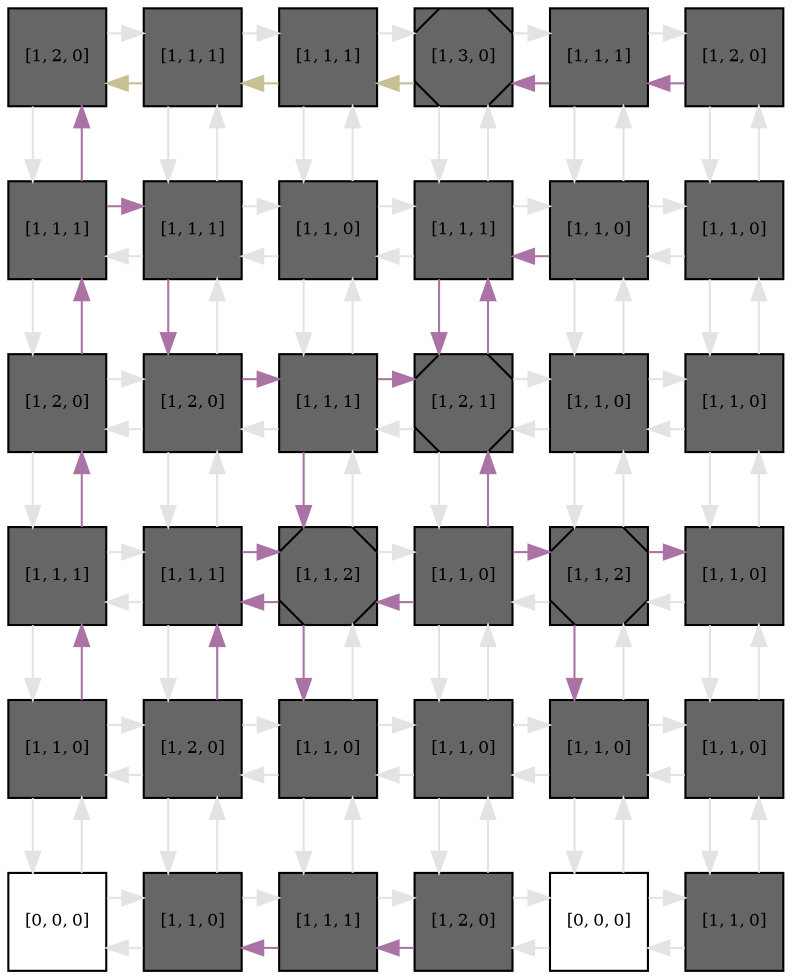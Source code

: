 digraph layout  {
rankdir=TB;
splines=ortho;
node [fixedsize=false, style=filled, width="0.6"];
edge [constraint=false];
0 [fillcolor="#666666", fontsize=8, label="[1, 2, 0]", shape=square, tooltip="name:  Mevalonic_Acid ,\nin_degree: 2,\nout_degree: 2"];
1 [fillcolor="#666666", fontsize=8, label="[1, 1, 1]", shape=square, tooltip="name:  Mevalonyl_pyrophosphate ,\nin_degree: 3,\nout_degree: 3"];
2 [fillcolor="#666666", fontsize=8, label="[1, 1, 1]", shape=square, tooltip="name:  HMG_CoA_Synthase ,\nin_degree: 3,\nout_degree: 3"];
3 [fillcolor="#666666", fontsize=8, label="[1, 3, 0]", shape=Msquare, tooltip="name:  HMG_CoA ,\nin_degree: 3,\nout_degree: 3"];
4 [fillcolor="#666666", fontsize=8, label="[1, 1, 1]", shape=square, tooltip="name:  Acetyl_CoA ,\nin_degree: 3,\nout_degree: 3"];
5 [fillcolor="#666666", fontsize=8, label="[1, 2, 0]", shape=square, tooltip="name:  Acetoacetyl_CoA ,\nin_degree: 2,\nout_degree: 2"];
6 [fillcolor="#666666", fontsize=8, label="[1, 1, 1]", shape=square, tooltip="name:  Dimethyl_allyl_pyrophosphate ,\nin_degree: 3,\nout_degree: 3"];
7 [fillcolor="#666666", fontsize=8, label="[1, 1, 1]", shape=square, tooltip="name:  Isopentenyl_pyrophosphate ,\nin_degree: 4,\nout_degree: 4"];
8 [fillcolor="#666666", fontsize=8, label="[1, 1, 0]", shape=square, tooltip="name:  HMG_CoA_Synthase_RNA ,\nin_degree: 4,\nout_degree: 4"];
9 [fillcolor="#666666", fontsize=8, label="[1, 1, 1]", shape=square, tooltip="name:  HMG_CoA_Synthase_gene ,\nin_degree: 4,\nout_degree: 4"];
10 [fillcolor="#666666", fontsize=8, label="[1, 1, 0]", shape=square, tooltip="name:  FPP_Synthase ,\nin_degree: 4,\nout_degree: 4"];
11 [fillcolor="#666666", fontsize=8, label="[1, 1, 0]", shape=square, tooltip="name:  Acetyl_CoA_acetyltransferase ,\nin_degree: 3,\nout_degree: 3"];
12 [fillcolor="#666666", fontsize=8, label="[1, 2, 0]", shape=square, tooltip="name:  HMG_CoA_Reductase ,\nin_degree: 3,\nout_degree: 3"];
13 [fillcolor="#666666", fontsize=8, label="[1, 2, 0]", shape=square, tooltip="name:  Geranyl_pyrophosphate ,\nin_degree: 4,\nout_degree: 4"];
14 [fillcolor="#666666", fontsize=8, label="[1, 1, 1]", shape=square, tooltip="name:  Squaline ,\nin_degree: 4,\nout_degree: 4"];
15 [fillcolor="#666666", fontsize=8, label="[1, 2, 1]", shape=Msquare, tooltip="name:  Farnesyl_pyrophosphate ,\nin_degree: 4,\nout_degree: 4"];
16 [fillcolor="#666666", fontsize=8, label="[1, 1, 0]", shape=square, tooltip="name:  FPP_Synthase_RNA ,\nin_degree: 4,\nout_degree: 4"];
17 [fillcolor="#666666", fontsize=8, label="[1, 1, 0]", shape=square, tooltip="name:  Acetyl_CoA_acetyltransferase_RNA ,\nin_degree: 3,\nout_degree: 3"];
18 [fillcolor="#666666", fontsize=8, label="[1, 1, 1]", shape=square, tooltip="name:  HMG_CoA_Reductase_RNA ,\nin_degree: 3,\nout_degree: 3"];
19 [fillcolor="#666666", fontsize=8, label="[1, 1, 1]", shape=square, tooltip="name:  HMG_CoA_Reductase_gene ,\nin_degree: 4,\nout_degree: 4"];
20 [fillcolor="#666666", fontsize=8, label="[1, 1, 2]", shape=Msquare, tooltip="name:  pSREBP ,\nin_degree: 4,\nout_degree: 4"];
21 [fillcolor="#666666", fontsize=8, label="[1, 1, 0]", shape=square, tooltip="name:  mSREBP ,\nin_degree: 4,\nout_degree: 4"];
22 [fillcolor="#666666", fontsize=8, label="[1, 1, 2]", shape=Msquare, tooltip="name:  FPP_Synthase_gene ,\nin_degree: 4,\nout_degree: 4"];
23 [fillcolor="#666666", fontsize=8, label="[1, 1, 0]", shape=square, tooltip="name:  Acetyl_CoA_acetyltransferase_gene ,\nin_degree: 3,\nout_degree: 3"];
24 [fillcolor="#666666", fontsize=8, label="[1, 1, 0]", shape=square, tooltip="name:  Statins ,\nin_degree: 3,\nout_degree: 3"];
25 [fillcolor="#666666", fontsize=8, label="[1, 2, 0]", shape=square, tooltip="name:  SREBP_SCAP ,\nin_degree: 4,\nout_degree: 4"];
26 [fillcolor="#666666", fontsize=8, label="[1, 1, 0]", shape=square, tooltip="name:  Lanosterol ,\nin_degree: 4,\nout_degree: 4"];
27 [fillcolor="#666666", fontsize=8, label="[1, 1, 0]", shape=square, tooltip="name:  Desmosterol ,\nin_degree: 4,\nout_degree: 4"];
28 [fillcolor="#666666", fontsize=8, label="[1, 1, 0]", shape=square, tooltip="name:  Cyp51_gene ,\nin_degree: 4,\nout_degree: 4"];
29 [fillcolor="#666666", fontsize=8, label="[1, 1, 0]", shape=square, tooltip="name:  Cyp51_RNA ,\nin_degree: 3,\nout_degree: 3"];
30 [fillcolor="#FFFFFF", fontsize=8, label="[0, 0, 0]", shape=square, tooltip="name: None,\nin_degree: 2,\nout_degree: 2"];
31 [fillcolor="#666666", fontsize=8, label="[1, 1, 0]", shape=square, tooltip="name:  Insig_SREBP_SCAP ,\nin_degree: 3,\nout_degree: 3"];
32 [fillcolor="#666666", fontsize=8, label="[1, 1, 1]", shape=square, tooltip="name:  Septdehydrocholesterol ,\nin_degree: 3,\nout_degree: 3"];
33 [fillcolor="#666666", fontsize=8, label="[1, 2, 0]", shape=square, tooltip="name:  Cholesterol ,\nin_degree: 3,\nout_degree: 3"];
34 [fillcolor="#FFFFFF", fontsize=8, label="[0, 0, 0]", shape=square, tooltip="name: None,\nin_degree: 3,\nout_degree: 3"];
35 [fillcolor="#666666", fontsize=8, label="[1, 1, 0]", shape=square, tooltip="name:  Cyp51 ,\nin_degree: 2,\nout_degree: 2"];
0 -> 1  [color=grey89, style="penwidth(0.1)", tooltip=" ", weight=1];
0 -> 6  [color=grey89, style="penwidth(0.1)", tooltip=" ", weight=1];
1 -> 0  [color="#C9BF95", style="penwidth(0.1)", tooltip="3( HMG_CoA ) to 0( Mevalonic_Acid )", weight=1];
1 -> 2  [color=grey89, style="penwidth(0.1)", tooltip=" ", weight=1];
1 -> 7  [color=grey89, style="penwidth(0.1)", tooltip=" ", weight=1];
2 -> 1  [color="#C9BF95", style="penwidth(0.1)", tooltip="3( HMG_CoA ) to 0( Mevalonic_Acid )", weight=1];
2 -> 3  [color=grey89, style="penwidth(0.1)", tooltip=" ", weight=1];
2 -> 8  [color=grey89, style="penwidth(0.1)", tooltip=" ", weight=1];
3 -> 2  [color="#C9BF95", style="penwidth(0.1)", tooltip="3( HMG_CoA ) to 0( Mevalonic_Acid )", weight=1];
3 -> 4  [color=grey89, style="penwidth(0.1)", tooltip=" ", weight=1];
3 -> 9  [color=grey89, style="penwidth(0.1)", tooltip=" ", weight=1];
4 -> 3  [color="#AB73A4", style="penwidth(0.1)", tooltip="5( Acetoacetyl_CoA ) to 3( HMG_CoA )", weight=1];
4 -> 5  [color=grey89, style="penwidth(0.1)", tooltip=" ", weight=1];
4 -> 10  [color=grey89, style="penwidth(0.1)", tooltip=" ", weight=1];
5 -> 4  [color="#AB73A4", style="penwidth(0.1)", tooltip="5( Acetoacetyl_CoA ) to 3( HMG_CoA )", weight=1];
5 -> 11  [color=grey89, style="penwidth(0.1)", tooltip=" ", weight=1];
6 -> 0  [color="#AB73A4", style="penwidth(0.1)", tooltip="12( HMG_CoA_Reductase ) to 0( Mevalonic_Acid )", weight=1];
6 -> 7  [color="#AB73A4", style="penwidth(0.1)", tooltip="6( Dimethyl_allyl_pyrophosphate ) to 13( Geranyl_pyrophosphate )", weight=1];
6 -> 12  [color=grey89, style="penwidth(0.1)", tooltip=" ", weight=1];
7 -> 1  [color=grey89, style="penwidth(0.1)", tooltip=" ", weight=1];
7 -> 6  [color=grey89, style="penwidth(0.1)", tooltip=" ", weight=1];
7 -> 8  [color=grey89, style="penwidth(0.1)", tooltip=" ", weight=1];
7 -> 13  [color="#AB73A4", style="penwidth(0.1)", tooltip="6( Dimethyl_allyl_pyrophosphate ) to 13( Geranyl_pyrophosphate )", weight=1];
8 -> 2  [color=grey89, style="penwidth(0.1)", tooltip=" ", weight=1];
8 -> 7  [color=grey89, style="penwidth(0.1)", tooltip=" ", weight=1];
8 -> 9  [color=grey89, style="penwidth(0.1)", tooltip=" ", weight=1];
8 -> 14  [color=grey89, style="penwidth(0.1)", tooltip=" ", weight=1];
9 -> 3  [color=grey89, style="penwidth(0.1)", tooltip=" ", weight=1];
9 -> 8  [color=grey89, style="penwidth(0.1)", tooltip=" ", weight=1];
9 -> 10  [color=grey89, style="penwidth(0.1)", tooltip=" ", weight=1];
9 -> 15  [color="#AB73A4", style="penwidth(0.1)", tooltip="10( FPP_Synthase ) to 15( Farnesyl_pyrophosphate )", weight=1];
10 -> 4  [color=grey89, style="penwidth(0.1)", tooltip=" ", weight=1];
10 -> 9  [color="#AB73A4", style="penwidth(0.1)", tooltip="10( FPP_Synthase ) to 15( Farnesyl_pyrophosphate )", weight=1];
10 -> 11  [color=grey89, style="penwidth(0.1)", tooltip=" ", weight=1];
10 -> 16  [color=grey89, style="penwidth(0.1)", tooltip=" ", weight=1];
11 -> 5  [color=grey89, style="penwidth(0.1)", tooltip=" ", weight=1];
11 -> 10  [color=grey89, style="penwidth(0.1)", tooltip=" ", weight=1];
11 -> 17  [color=grey89, style="penwidth(0.1)", tooltip=" ", weight=1];
12 -> 6  [color="#AB73A4", style="penwidth(0.1)", tooltip="12( HMG_CoA_Reductase ) to 0( Mevalonic_Acid )", weight=1];
12 -> 13  [color=grey89, style="penwidth(0.1)", tooltip=" ", weight=1];
12 -> 18  [color=grey89, style="penwidth(0.1)", tooltip=" ", weight=1];
13 -> 7  [color=grey89, style="penwidth(0.1)", tooltip=" ", weight=1];
13 -> 12  [color=grey89, style="penwidth(0.1)", tooltip=" ", weight=1];
13 -> 14  [color="#AB73A4", style="penwidth(0.1)", tooltip="13( Geranyl_pyrophosphate ) to 15( Farnesyl_pyrophosphate )", weight=1];
13 -> 19  [color=grey89, style="penwidth(0.1)", tooltip=" ", weight=1];
14 -> 8  [color=grey89, style="penwidth(0.1)", tooltip=" ", weight=1];
14 -> 13  [color=grey89, style="penwidth(0.1)", tooltip=" ", weight=1];
14 -> 15  [color="#AB73A4", style="penwidth(0.1)", tooltip="13( Geranyl_pyrophosphate ) to 15( Farnesyl_pyrophosphate )", weight=1];
14 -> 20  [color="#AB73A4", style="penwidth(0.1)", tooltip="14( Squaline ) to 26( Lanosterol )", weight=1];
15 -> 9  [color="#AB73A4", style="penwidth(0.1)", tooltip="21( mSREBP ) to 9( HMG_CoA_Synthase_gene )", weight=1];
15 -> 14  [color=grey89, style="penwidth(0.1)", tooltip=" ", weight=1];
15 -> 16  [color=grey89, style="penwidth(0.1)", tooltip=" ", weight=1];
15 -> 21  [color=grey89, style="penwidth(0.1)", tooltip=" ", weight=1];
16 -> 10  [color=grey89, style="penwidth(0.1)", tooltip=" ", weight=1];
16 -> 15  [color=grey89, style="penwidth(0.1)", tooltip=" ", weight=1];
16 -> 17  [color=grey89, style="penwidth(0.1)", tooltip=" ", weight=1];
16 -> 22  [color=grey89, style="penwidth(0.1)", tooltip=" ", weight=1];
17 -> 11  [color=grey89, style="penwidth(0.1)", tooltip=" ", weight=1];
17 -> 16  [color=grey89, style="penwidth(0.1)", tooltip=" ", weight=1];
17 -> 23  [color=grey89, style="penwidth(0.1)", tooltip=" ", weight=1];
18 -> 12  [color="#AB73A4", style="penwidth(0.1)", tooltip="24( Statins ) to 12( HMG_CoA_Reductase )", weight=1];
18 -> 19  [color=grey89, style="penwidth(0.1)", tooltip=" ", weight=1];
18 -> 24  [color=grey89, style="penwidth(0.1)", tooltip=" ", weight=1];
19 -> 13  [color=grey89, style="penwidth(0.1)", tooltip=" ", weight=1];
19 -> 18  [color=grey89, style="penwidth(0.1)", tooltip=" ", weight=1];
19 -> 20  [color="#AB73A4", style="penwidth(0.1)", tooltip="25( SREBP_SCAP ) to 20( pSREBP )", weight=1];
19 -> 25  [color=grey89, style="penwidth(0.1)", tooltip=" ", weight=1];
20 -> 14  [color=grey89, style="penwidth(0.1)", tooltip=" ", weight=1];
20 -> 19  [color="#AB73A4", style="penwidth(0.1)", tooltip="21( mSREBP ) to 19( HMG_CoA_Reductase_gene )", weight=1];
20 -> 21  [color=grey89, style="penwidth(0.1)", tooltip=" ", weight=1];
20 -> 26  [color="#AB73A4", style="penwidth(0.1)", tooltip="14( Squaline ) to 26( Lanosterol )", weight=1];
21 -> 15  [color="#AB73A4", style="penwidth(0.1)", tooltip="21( mSREBP ) to 9( HMG_CoA_Synthase_gene )", weight=1];
21 -> 20  [color="#AB73A4", style="penwidth(0.1)", tooltip="21( mSREBP ) to 19( HMG_CoA_Reductase_gene )", weight=1];
21 -> 22  [color="#AB73A4", style="penwidth(0.1)", tooltip="21( mSREBP ) to 28( Cyp51_gene )", weight=1];
21 -> 27  [color=grey89, style="penwidth(0.1)", tooltip=" ", weight=1];
22 -> 16  [color=grey89, style="penwidth(0.1)", tooltip=" ", weight=1];
22 -> 21  [color=grey89, style="penwidth(0.1)", tooltip=" ", weight=1];
22 -> 23  [color="#AB73A4", style="penwidth(0.1)", tooltip="21( mSREBP ) to 23( Acetyl_CoA_acetyltransferase_gene )", weight=1];
22 -> 28  [color="#AB73A4", style="penwidth(0.1)", tooltip="21( mSREBP ) to 28( Cyp51_gene )", weight=1];
23 -> 17  [color=grey89, style="penwidth(0.1)", tooltip=" ", weight=1];
23 -> 22  [color=grey89, style="penwidth(0.1)", tooltip=" ", weight=1];
23 -> 29  [color=grey89, style="penwidth(0.1)", tooltip=" ", weight=1];
24 -> 18  [color="#AB73A4", style="penwidth(0.1)", tooltip="24( Statins ) to 12( HMG_CoA_Reductase )", weight=1];
24 -> 25  [color=grey89, style="penwidth(0.1)", tooltip=" ", weight=1];
24 -> 30  [color=grey89, style="penwidth(0.1)", tooltip=" ", weight=1];
25 -> 19  [color="#AB73A4", style="penwidth(0.1)", tooltip="25( SREBP_SCAP ) to 20( pSREBP )", weight=1];
25 -> 24  [color=grey89, style="penwidth(0.1)", tooltip=" ", weight=1];
25 -> 26  [color=grey89, style="penwidth(0.1)", tooltip=" ", weight=1];
25 -> 31  [color=grey89, style="penwidth(0.1)", tooltip=" ", weight=1];
26 -> 20  [color=grey89, style="penwidth(0.1)", tooltip=" ", weight=1];
26 -> 25  [color=grey89, style="penwidth(0.1)", tooltip=" ", weight=1];
26 -> 27  [color=grey89, style="penwidth(0.1)", tooltip=" ", weight=1];
26 -> 32  [color=grey89, style="penwidth(0.1)", tooltip=" ", weight=1];
27 -> 21  [color=grey89, style="penwidth(0.1)", tooltip=" ", weight=1];
27 -> 26  [color=grey89, style="penwidth(0.1)", tooltip=" ", weight=1];
27 -> 28  [color=grey89, style="penwidth(0.1)", tooltip=" ", weight=1];
27 -> 33  [color=grey89, style="penwidth(0.1)", tooltip=" ", weight=1];
28 -> 22  [color=grey89, style="penwidth(0.1)", tooltip=" ", weight=1];
28 -> 27  [color=grey89, style="penwidth(0.1)", tooltip=" ", weight=1];
28 -> 29  [color=grey89, style="penwidth(0.1)", tooltip=" ", weight=1];
28 -> 34  [color=grey89, style="penwidth(0.1)", tooltip=" ", weight=1];
29 -> 23  [color=grey89, style="penwidth(0.1)", tooltip=" ", weight=1];
29 -> 28  [color=grey89, style="penwidth(0.1)", tooltip=" ", weight=1];
29 -> 35  [color=grey89, style="penwidth(0.1)", tooltip=" ", weight=1];
30 -> 24  [color=grey89, style="penwidth(0.1)", tooltip=" ", weight=1];
30 -> 31  [color=grey89, style="penwidth(0.1)", tooltip=" ", weight=1];
31 -> 25  [color=grey89, style="penwidth(0.1)", tooltip=" ", weight=1];
31 -> 30  [color=grey89, style="penwidth(0.1)", tooltip=" ", weight=1];
31 -> 32  [color=grey89, style="penwidth(0.1)", tooltip=" ", weight=1];
32 -> 26  [color=grey89, style="penwidth(0.1)", tooltip=" ", weight=1];
32 -> 31  [color="#AB73A4", style="penwidth(0.1)", tooltip="33( Cholesterol ) to 31( Insig_SREBP_SCAP )", weight=1];
32 -> 33  [color=grey89, style="penwidth(0.1)", tooltip=" ", weight=1];
33 -> 27  [color=grey89, style="penwidth(0.1)", tooltip=" ", weight=1];
33 -> 32  [color="#AB73A4", style="penwidth(0.1)", tooltip="33( Cholesterol ) to 31( Insig_SREBP_SCAP )", weight=1];
33 -> 34  [color=grey89, style="penwidth(0.1)", tooltip=" ", weight=1];
34 -> 28  [color=grey89, style="penwidth(0.1)", tooltip=" ", weight=1];
34 -> 33  [color=grey89, style="penwidth(0.1)", tooltip=" ", weight=1];
34 -> 35  [color=grey89, style="penwidth(0.1)", tooltip=" ", weight=1];
35 -> 29  [color=grey89, style="penwidth(0.1)", tooltip=" ", weight=1];
35 -> 34  [color=grey89, style="penwidth(0.1)", tooltip=" ", weight=1];
edge [constraint=true, style=invis];

0 -> 6 -> 12 -> 18 -> 24 -> 30;
1 -> 7 -> 13 -> 19 -> 25 -> 31;
2 -> 8 -> 14 -> 20 -> 26 -> 32;
3 -> 9 -> 15 -> 21 -> 27 -> 33;
4 -> 10 -> 16 -> 22 -> 28 -> 34;
5 -> 11 -> 17 -> 23 -> 29 -> 35;
rank = same {0 -> 1 -> 2 -> 3 -> 4 -> 5};
rank = same {6 -> 7 -> 8 -> 9 -> 10 -> 11};
rank = same {12 -> 13 -> 14 -> 15 -> 16 -> 17};
rank = same {18 -> 19 -> 20 -> 21 -> 22 -> 23};
rank = same {24 -> 25 -> 26 -> 27 -> 28 -> 29};
rank = same {30 -> 31 -> 32 -> 33 -> 34 -> 35};
}